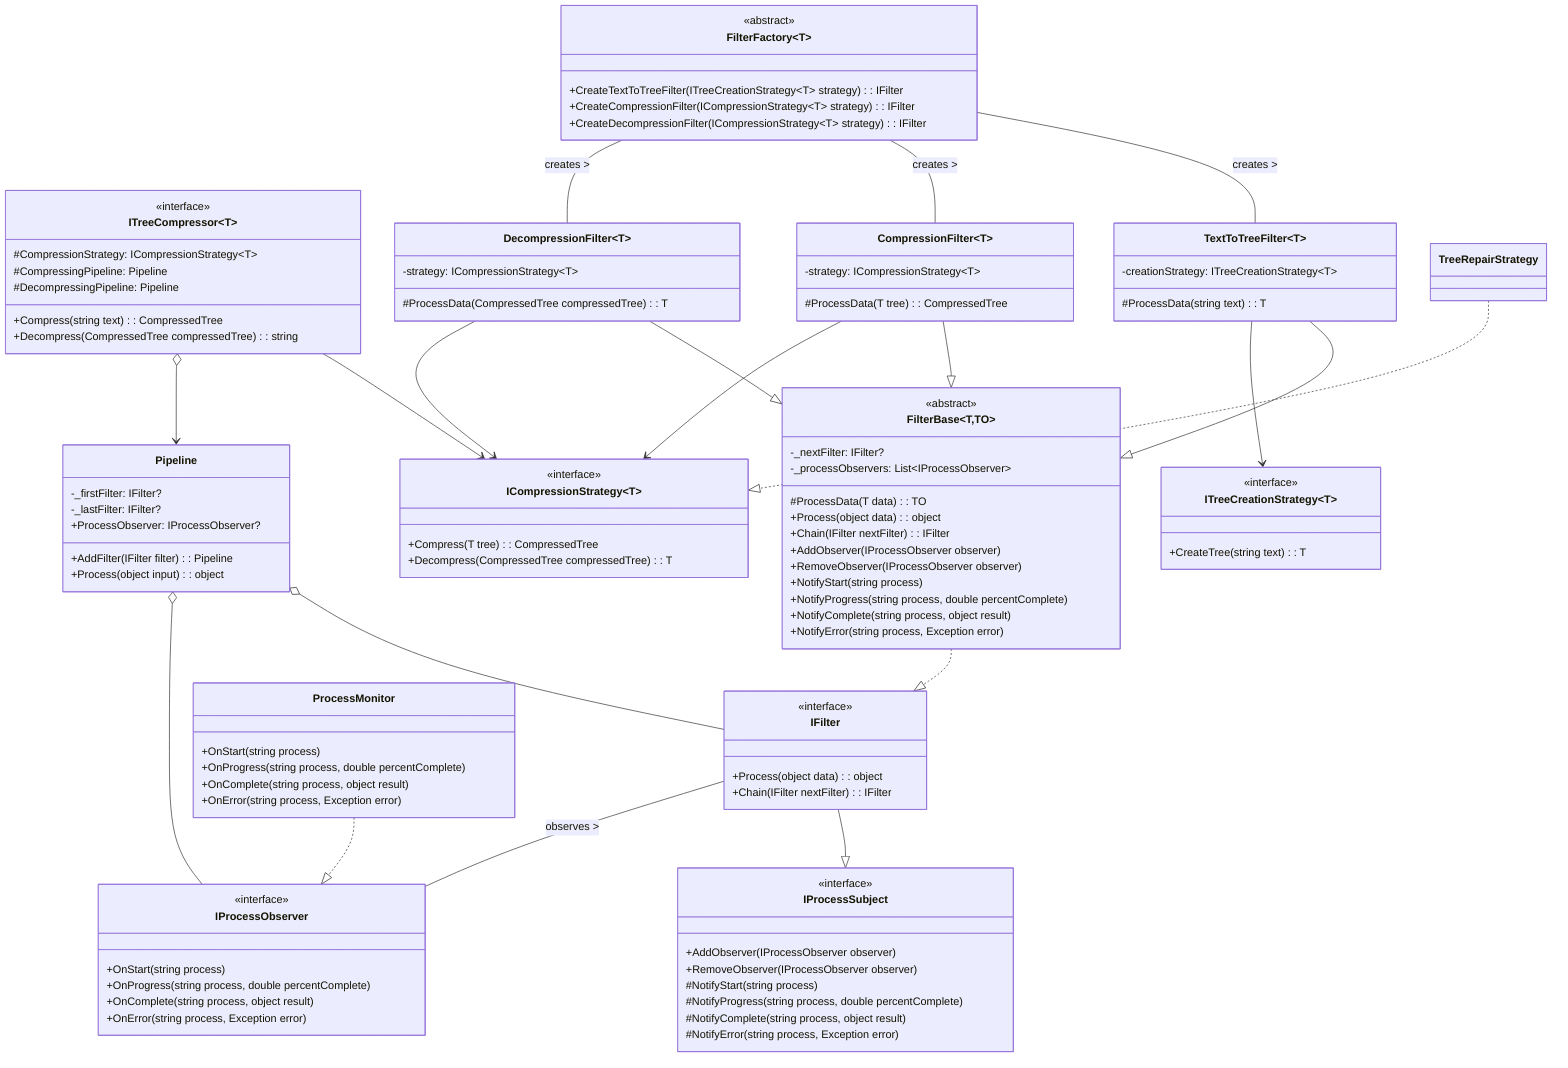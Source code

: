 classDiagram
    %% Interfaces
    class IFilter {
        <<interface>>
        +Process(object data): object
        +Chain(IFilter nextFilter): IFilter
    }
    
    class IProcessSubject {
        <<interface>>
        +AddObserver(IProcessObserver observer)
        +RemoveObserver(IProcessObserver observer)
        #NotifyStart(string process)
        #NotifyProgress(string process, double percentComplete)
        #NotifyComplete(string process, object result)
        #NotifyError(string process, Exception error)
    }
    
    class IProcessObserver {
        <<interface>>
        +OnStart(string process)
        +OnProgress(string process, double percentComplete)
        +OnComplete(string process, object result)
        +OnError(string process, Exception error)
    }
        

    class ITreeCompressor~T~ {
        <<interface>>
        #CompressionStrategy: ICompressionStrategy~T~
        #CompressingPipeline: Pipeline
        #DecompressingPipeline: Pipeline
        +Compress(string text): CompressedTree
        +Decompress(CompressedTree compressedTree): string
    }
    
    class ICompressionStrategy~T~ {
        <<interface>>
        +Compress(T tree): CompressedTree
        +Decompress(CompressedTree compressedTree): T
    }
    
    class ITreeCreationStrategy~T~ {
        <<interface>>
        +CreateTree(string text): T
    }
    
    %% Abstract classes
    class FilterBase~T,TO~ {
        <<abstract>>
        -_nextFilter: IFilter?
        -_processObservers: List~IProcessObserver~
        #ProcessData(T data): TO
        +Process(object data): object
        +Chain(IFilter nextFilter): IFilter
        +AddObserver(IProcessObserver observer)
        +RemoveObserver(IProcessObserver observer)
        +NotifyStart(string process)
        +NotifyProgress(string process, double percentComplete)
        +NotifyComplete(string process, object result)
        +NotifyError(string process, Exception error)
    }
    
    class FilterFactory~T~ {
        <<abstract>>
        +CreateTextToTreeFilter(ITreeCreationStrategy~T~ strategy): IFilter
        +CreateCompressionFilter(ICompressionStrategy~T~ strategy): IFilter
        +CreateDecompressionFilter(ICompressionStrategy~T~ strategy): IFilter
    }
    
    %% Concrete classes
    class Pipeline {
        -_firstFilter: IFilter?
        -_lastFilter: IFilter?
        +ProcessObserver: IProcessObserver?
        +AddFilter(IFilter filter): Pipeline
        +Process(object input): object
    }
    
    class ProcessMonitor {
        +OnStart(string process)
        +OnProgress(string process, double percentComplete)
        +OnComplete(string process, object result)
        +OnError(string process, Exception error)
    }
    
    class TextToTreeFilter~T~ {
        -creationStrategy: ITreeCreationStrategy~T~
        #ProcessData(string text): T
    }
    
    class CompressionFilter~T~ {
        -strategy: ICompressionStrategy~T~
        #ProcessData(T tree): CompressedTree
    }
    
    class DecompressionFilter~T~ {
        -strategy: ICompressionStrategy~T~
        #ProcessData(CompressedTree compressedTree): T
    }
    
    %% Relationships
    IFilter --|> IProcessSubject
    
    FilterBase~T,TO~ ..|> IFilter
    
    TextToTreeFilter~T~ --|> FilterBase~T,TO~
    CompressionFilter~T~ --|> FilterBase~T,TO~
    DecompressionFilter~T~ --|> FilterBase~T,TO~
    
    ProcessMonitor ..|> IProcessObserver
    
    TreeRepairStrategy ..|> ICompressionStrategy~T~
    
    Pipeline o-- IFilter
    Pipeline o-- IProcessObserver
    
    IFilter -- IProcessObserver : observes >
    
    FilterFactory~T~ -- TextToTreeFilter~T~ : creates >
    FilterFactory~T~ -- CompressionFilter~T~ : creates >
    FilterFactory~T~ -- DecompressionFilter~T~ : creates >
    
    TextToTreeFilter~T~ --> ITreeCreationStrategy~T~
    CompressionFilter~T~ --> ICompressionStrategy~T~
    DecompressionFilter~T~ --> ICompressionStrategy~T~
    
    ITreeCompressor~T~ --> ICompressionStrategy~T~
    ITreeCompressor~T~ o--> Pipeline
